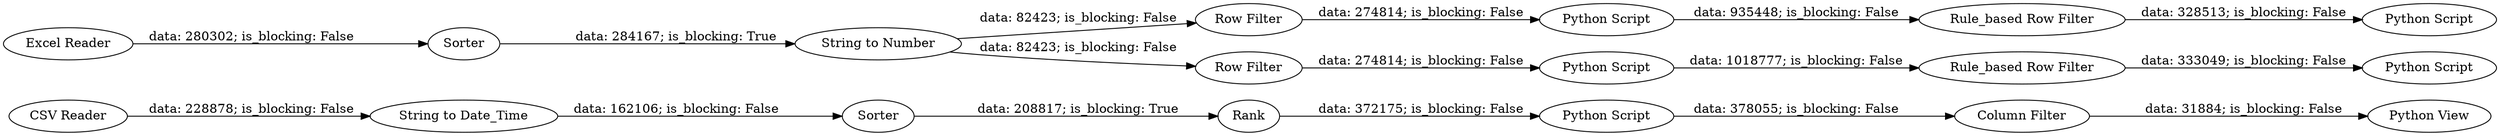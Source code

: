 digraph {
	"-7086520737106575948_69" [label="Python View"]
	"-7086520737106575948_20" [label=Sorter]
	"-7086520737106575948_58" [label=Sorter]
	"-7086520737106575948_45" [label="Python Script"]
	"-7086520737106575948_39" [label="Row Filter"]
	"-7086520737106575948_57" [label="Row Filter"]
	"-7086520737106575948_46" [label="Rule_based Row Filter"]
	"-7086520737106575948_68" [label=Rank]
	"-7086520737106575948_40" [label="Python Script"]
	"-7086520737106575948_51" [label="Python Script"]
	"-7086520737106575948_52" [label="Rule_based Row Filter"]
	"-7086520737106575948_32" [label="String to Number"]
	"-7086520737106575948_53" [label="Python Script"]
	"-7086520737106575948_61" [label="Column Filter"]
	"-7086520737106575948_2" [label="CSV Reader"]
	"-7086520737106575948_74" [label="Python Script"]
	"-7086520737106575948_19" [label="Excel Reader"]
	"-7086520737106575948_59" [label="String to Date_Time"]
	"-7086520737106575948_40" -> "-7086520737106575948_46" [label="data: 935448; is_blocking: False"]
	"-7086520737106575948_19" -> "-7086520737106575948_20" [label="data: 280302; is_blocking: False"]
	"-7086520737106575948_46" -> "-7086520737106575948_45" [label="data: 328513; is_blocking: False"]
	"-7086520737106575948_32" -> "-7086520737106575948_39" [label="data: 82423; is_blocking: False"]
	"-7086520737106575948_52" -> "-7086520737106575948_53" [label="data: 333049; is_blocking: False"]
	"-7086520737106575948_39" -> "-7086520737106575948_40" [label="data: 274814; is_blocking: False"]
	"-7086520737106575948_57" -> "-7086520737106575948_51" [label="data: 274814; is_blocking: False"]
	"-7086520737106575948_59" -> "-7086520737106575948_58" [label="data: 162106; is_blocking: False"]
	"-7086520737106575948_20" -> "-7086520737106575948_32" [label="data: 284167; is_blocking: True"]
	"-7086520737106575948_68" -> "-7086520737106575948_74" [label="data: 372175; is_blocking: False"]
	"-7086520737106575948_58" -> "-7086520737106575948_68" [label="data: 208817; is_blocking: True"]
	"-7086520737106575948_2" -> "-7086520737106575948_59" [label="data: 228878; is_blocking: False"]
	"-7086520737106575948_74" -> "-7086520737106575948_61" [label="data: 378055; is_blocking: False"]
	"-7086520737106575948_61" -> "-7086520737106575948_69" [label="data: 31884; is_blocking: False"]
	"-7086520737106575948_32" -> "-7086520737106575948_57" [label="data: 82423; is_blocking: False"]
	"-7086520737106575948_51" -> "-7086520737106575948_52" [label="data: 1018777; is_blocking: False"]
	rankdir=LR
}
